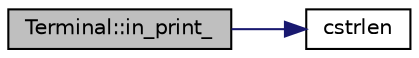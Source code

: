 digraph "Terminal::in_print_"
{
  edge [fontname="Helvetica",fontsize="10",labelfontname="Helvetica",labelfontsize="10"];
  node [fontname="Helvetica",fontsize="10",shape=record];
  rankdir="LR";
  Node1 [label="Terminal::in_print_",height=0.2,width=0.4,color="black", fillcolor="grey75", style="filled", fontcolor="black"];
  Node1 -> Node2 [color="midnightblue",fontsize="10",style="solid",fontname="Helvetica"];
  Node2 [label="cstrlen",height=0.2,width=0.4,color="black", fillcolor="white", style="filled",URL="$da/d93/_c_terminal_8cpp.html#a70a7d1790096221070bfe2a6d5662fc1",tooltip="Return the length of a character string. "];
}
